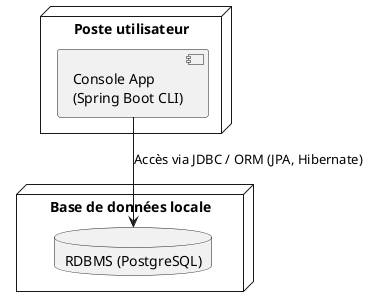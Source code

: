 @startuml vue_deploiement
skinparam style strictuml
skinparam defaultFontName Verdana

node "Poste utilisateur" {
    component "Console App\n(Spring Boot CLI)" as client
}

node "Base de données locale" {
    database "RDBMS (PostgreSQL)" as db
}

client --> db : Accès via JDBC / ORM (JPA, Hibernate)
@enduml